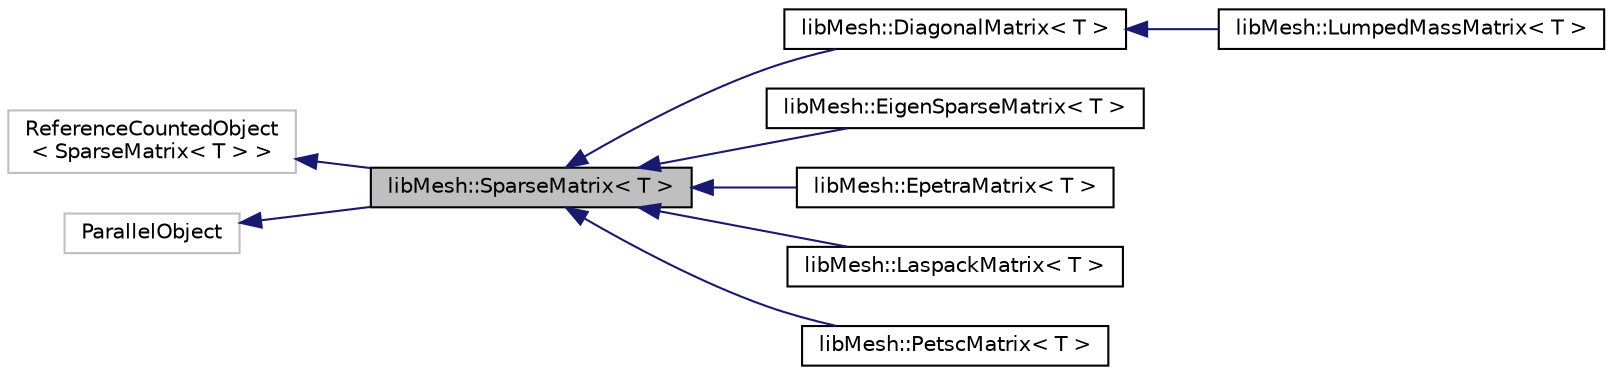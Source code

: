 digraph "libMesh::SparseMatrix&lt; T &gt;"
{
 // INTERACTIVE_SVG=YES
  edge [fontname="Helvetica",fontsize="10",labelfontname="Helvetica",labelfontsize="10"];
  node [fontname="Helvetica",fontsize="10",shape=record];
  rankdir="LR";
  Node1 [label="libMesh::SparseMatrix\< T \>",height=0.2,width=0.4,color="black", fillcolor="grey75", style="filled" fontcolor="black"];
  Node2 -> Node1 [dir="back",color="midnightblue",fontsize="10",style="solid",fontname="Helvetica"];
  Node2 [label="ReferenceCountedObject\l\< SparseMatrix\< T \> \>",height=0.2,width=0.4,color="grey75", fillcolor="white", style="filled"];
  Node3 -> Node1 [dir="back",color="midnightblue",fontsize="10",style="solid",fontname="Helvetica"];
  Node3 [label="ParallelObject",height=0.2,width=0.4,color="grey75", fillcolor="white", style="filled"];
  Node1 -> Node4 [dir="back",color="midnightblue",fontsize="10",style="solid",fontname="Helvetica"];
  Node4 [label="libMesh::DiagonalMatrix\< T \>",height=0.2,width=0.4,color="black", fillcolor="white", style="filled",URL="$classlibMesh_1_1DiagonalMatrix.html",tooltip="对角矩阵类，其底层存储是一个向量 "];
  Node4 -> Node5 [dir="back",color="midnightblue",fontsize="10",style="solid",fontname="Helvetica"];
  Node5 [label="libMesh::LumpedMassMatrix\< T \>",height=0.2,width=0.4,color="black", fillcolor="white", style="filled",URL="$classlibMesh_1_1LumpedMassMatrix.html",tooltip="模板类用于构造集中质量矩阵。 可能还有用于计算与整体系统缩放相关的数量。每当在此类上调用 add 方法时，我们都会将提供的值的绝对值相加到行索引 i 中。 "];
  Node1 -> Node6 [dir="back",color="midnightblue",fontsize="10",style="solid",fontname="Helvetica"];
  Node6 [label="libMesh::EigenSparseMatrix\< T \>",height=0.2,width=0.4,color="black", fillcolor="white", style="filled",URL="$classlibMesh_1_1EigenSparseMatrix.html",tooltip="EigenSparseMatrix 类包装了来自 Eigen 库的稀疏矩阵对象。 "];
  Node1 -> Node7 [dir="back",color="midnightblue",fontsize="10",style="solid",fontname="Helvetica"];
  Node7 [label="libMesh::EpetraMatrix\< T \>",height=0.2,width=0.4,color="black", fillcolor="white", style="filled",URL="$classlibMesh_1_1EpetraMatrix.html",tooltip="此类提供了对Epetra数据结构的并行、稀疏矩阵的友好接口。所有重写的虚拟函数在sparse_matrix.h中都有文档。 "];
  Node1 -> Node8 [dir="back",color="midnightblue",fontsize="10",style="solid",fontname="Helvetica"];
  Node8 [label="libMesh::LaspackMatrix\< T \>",height=0.2,width=0.4,color="black", fillcolor="white", style="filled",URL="$classlibMesh_1_1LaspackMatrix.html",tooltip="LaspackMatrix类封装了Laspack库中的QMatrix对象。 目前，Laspack仅支持实数数据类型，因此这个类是对 SparseMatrix&lt;T&gt; 的全特化，其中 T = Real。 所..."];
  Node1 -> Node9 [dir="back",color="midnightblue",fontsize="10",style="solid",fontname="Helvetica"];
  Node9 [label="libMesh::PetscMatrix\< T \>",height=0.2,width=0.4,color="black", fillcolor="white", style="filled",URL="$classlibMesh_1_1PetscMatrix.html",tooltip="这个类提供了一个方便的接口，用于操作并行稀疏矩阵的 PETSc C 库数据结构。 所有覆盖的虚拟函数都在 sparse_matrix.h 中有详细的文档说明。 "];
}
